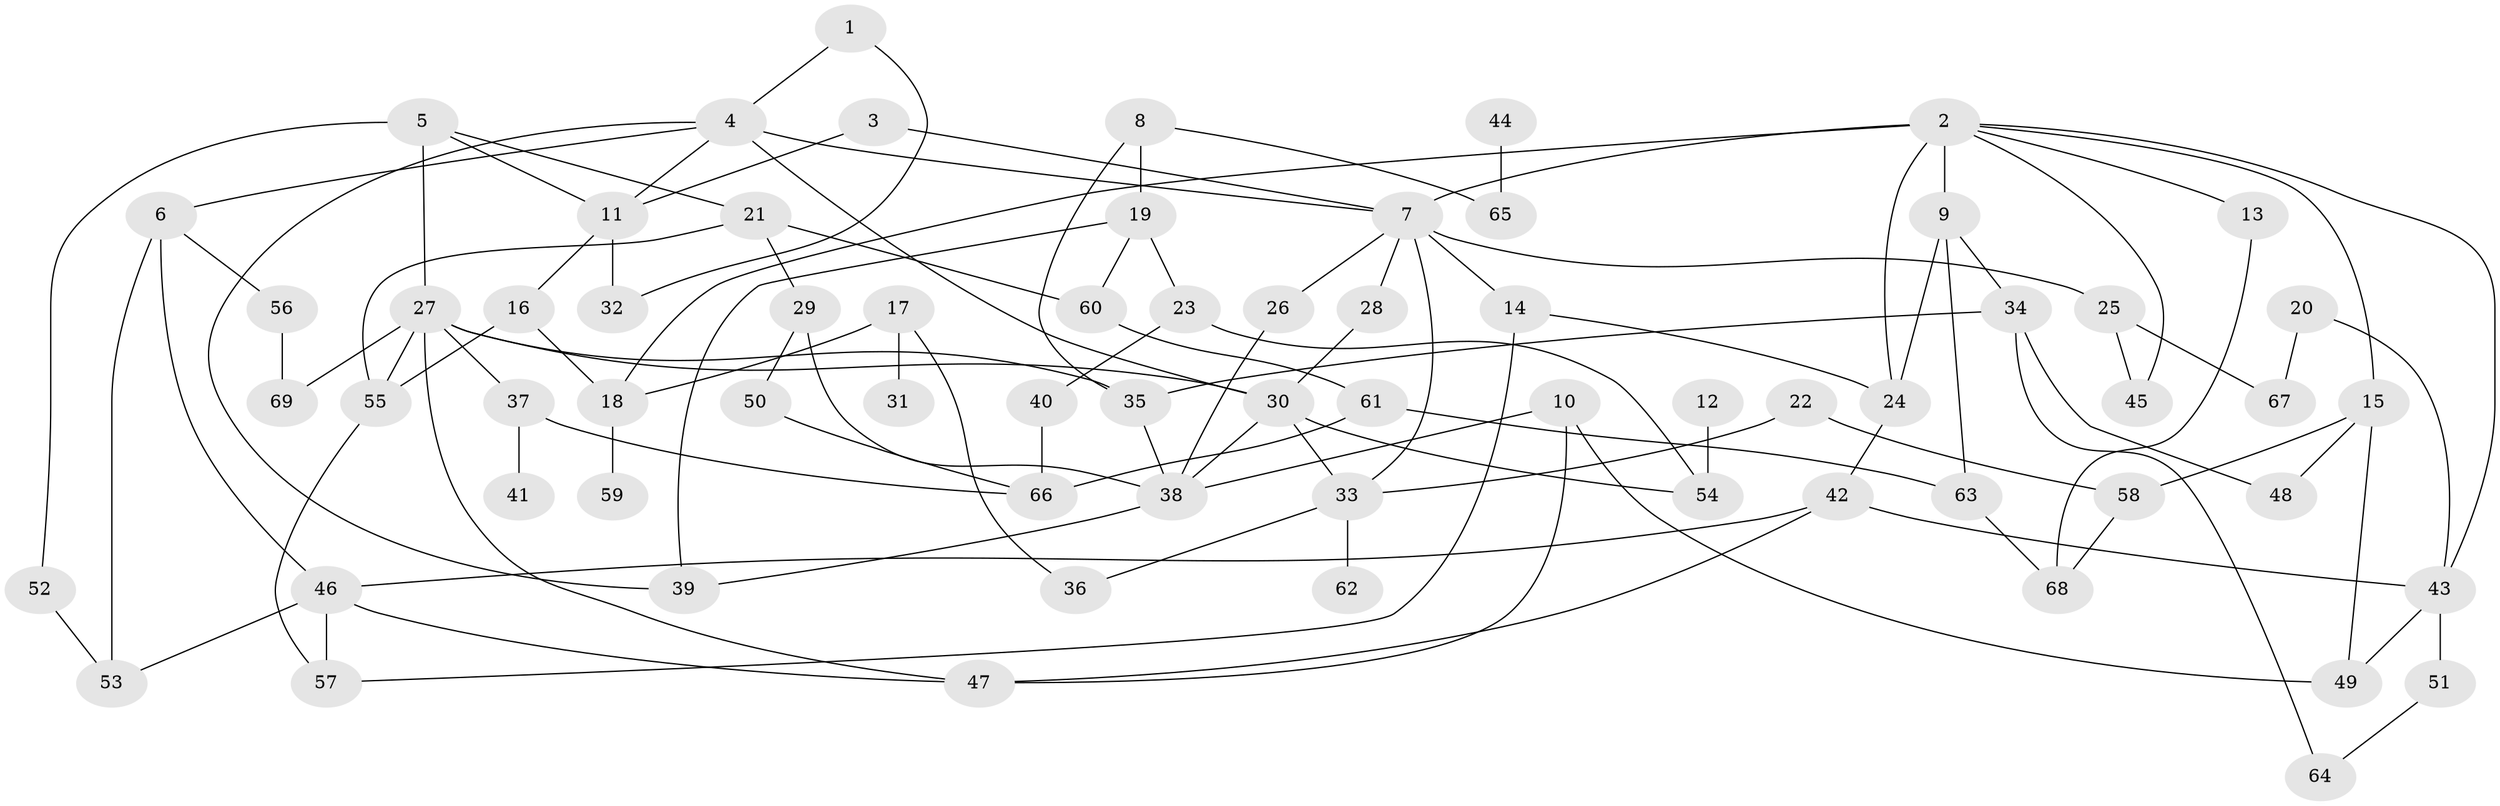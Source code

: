 // original degree distribution, {9: 0.007246376811594203, 6: 0.021739130434782608, 7: 0.014492753623188406, 5: 0.050724637681159424, 3: 0.21014492753623187, 2: 0.32608695652173914, 8: 0.007246376811594203, 4: 0.12318840579710146, 1: 0.2391304347826087}
// Generated by graph-tools (version 1.1) at 2025/01/03/09/25 03:01:01]
// undirected, 69 vertices, 110 edges
graph export_dot {
graph [start="1"]
  node [color=gray90,style=filled];
  1;
  2;
  3;
  4;
  5;
  6;
  7;
  8;
  9;
  10;
  11;
  12;
  13;
  14;
  15;
  16;
  17;
  18;
  19;
  20;
  21;
  22;
  23;
  24;
  25;
  26;
  27;
  28;
  29;
  30;
  31;
  32;
  33;
  34;
  35;
  36;
  37;
  38;
  39;
  40;
  41;
  42;
  43;
  44;
  45;
  46;
  47;
  48;
  49;
  50;
  51;
  52;
  53;
  54;
  55;
  56;
  57;
  58;
  59;
  60;
  61;
  62;
  63;
  64;
  65;
  66;
  67;
  68;
  69;
  1 -- 4 [weight=1.0];
  1 -- 32 [weight=1.0];
  2 -- 7 [weight=2.0];
  2 -- 9 [weight=1.0];
  2 -- 13 [weight=1.0];
  2 -- 15 [weight=1.0];
  2 -- 18 [weight=1.0];
  2 -- 24 [weight=1.0];
  2 -- 43 [weight=1.0];
  2 -- 45 [weight=1.0];
  3 -- 7 [weight=1.0];
  3 -- 11 [weight=1.0];
  4 -- 6 [weight=1.0];
  4 -- 7 [weight=1.0];
  4 -- 11 [weight=1.0];
  4 -- 30 [weight=1.0];
  4 -- 39 [weight=1.0];
  5 -- 11 [weight=1.0];
  5 -- 21 [weight=1.0];
  5 -- 27 [weight=1.0];
  5 -- 52 [weight=1.0];
  6 -- 46 [weight=1.0];
  6 -- 53 [weight=1.0];
  6 -- 56 [weight=1.0];
  7 -- 14 [weight=1.0];
  7 -- 25 [weight=1.0];
  7 -- 26 [weight=1.0];
  7 -- 28 [weight=1.0];
  7 -- 33 [weight=1.0];
  8 -- 19 [weight=1.0];
  8 -- 35 [weight=1.0];
  8 -- 65 [weight=1.0];
  9 -- 24 [weight=1.0];
  9 -- 34 [weight=1.0];
  9 -- 63 [weight=1.0];
  10 -- 38 [weight=1.0];
  10 -- 47 [weight=1.0];
  10 -- 49 [weight=1.0];
  11 -- 16 [weight=1.0];
  11 -- 32 [weight=1.0];
  12 -- 54 [weight=1.0];
  13 -- 68 [weight=1.0];
  14 -- 24 [weight=1.0];
  14 -- 57 [weight=1.0];
  15 -- 48 [weight=1.0];
  15 -- 49 [weight=1.0];
  15 -- 58 [weight=1.0];
  16 -- 18 [weight=1.0];
  16 -- 55 [weight=1.0];
  17 -- 18 [weight=1.0];
  17 -- 31 [weight=1.0];
  17 -- 36 [weight=1.0];
  18 -- 59 [weight=1.0];
  19 -- 23 [weight=1.0];
  19 -- 39 [weight=1.0];
  19 -- 60 [weight=1.0];
  20 -- 43 [weight=1.0];
  20 -- 67 [weight=1.0];
  21 -- 29 [weight=1.0];
  21 -- 55 [weight=1.0];
  21 -- 60 [weight=1.0];
  22 -- 33 [weight=1.0];
  22 -- 58 [weight=1.0];
  23 -- 40 [weight=1.0];
  23 -- 54 [weight=1.0];
  24 -- 42 [weight=1.0];
  25 -- 45 [weight=1.0];
  25 -- 67 [weight=1.0];
  26 -- 38 [weight=1.0];
  27 -- 30 [weight=1.0];
  27 -- 35 [weight=1.0];
  27 -- 37 [weight=1.0];
  27 -- 47 [weight=1.0];
  27 -- 55 [weight=1.0];
  27 -- 69 [weight=1.0];
  28 -- 30 [weight=1.0];
  29 -- 38 [weight=1.0];
  29 -- 50 [weight=1.0];
  30 -- 33 [weight=1.0];
  30 -- 38 [weight=1.0];
  30 -- 54 [weight=2.0];
  33 -- 36 [weight=1.0];
  33 -- 62 [weight=1.0];
  34 -- 35 [weight=1.0];
  34 -- 48 [weight=1.0];
  34 -- 64 [weight=1.0];
  35 -- 38 [weight=1.0];
  37 -- 41 [weight=1.0];
  37 -- 66 [weight=1.0];
  38 -- 39 [weight=1.0];
  40 -- 66 [weight=1.0];
  42 -- 43 [weight=1.0];
  42 -- 46 [weight=1.0];
  42 -- 47 [weight=1.0];
  43 -- 49 [weight=1.0];
  43 -- 51 [weight=1.0];
  44 -- 65 [weight=1.0];
  46 -- 47 [weight=1.0];
  46 -- 53 [weight=1.0];
  46 -- 57 [weight=1.0];
  50 -- 66 [weight=1.0];
  51 -- 64 [weight=1.0];
  52 -- 53 [weight=1.0];
  55 -- 57 [weight=1.0];
  56 -- 69 [weight=1.0];
  58 -- 68 [weight=1.0];
  60 -- 61 [weight=1.0];
  61 -- 63 [weight=1.0];
  61 -- 66 [weight=1.0];
  63 -- 68 [weight=1.0];
}
